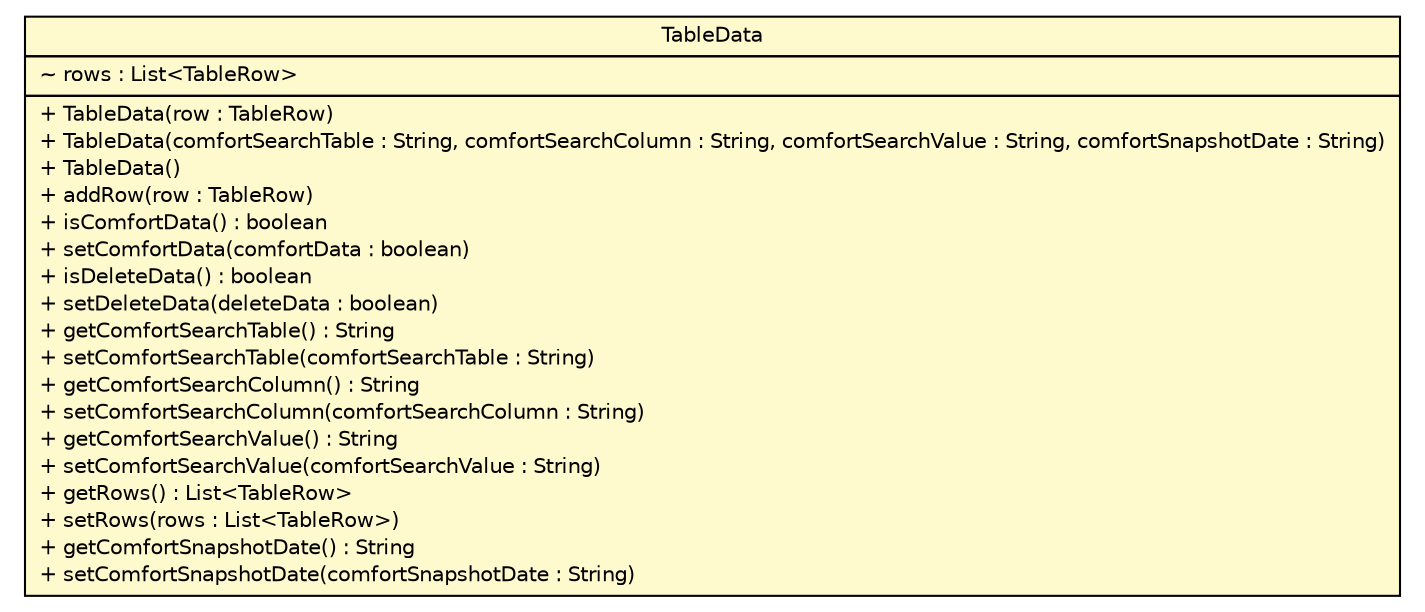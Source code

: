 #!/usr/local/bin/dot
#
# Class diagram 
# Generated by UMLGraph version R5_6-24-gf6e263 (http://www.umlgraph.org/)
#

digraph G {
	edge [fontname="Helvetica",fontsize=10,labelfontname="Helvetica",labelfontsize=10];
	node [fontname="Helvetica",fontsize=10,shape=plaintext];
	nodesep=0.25;
	ranksep=0.5;
	// nl.b3p.brmo.loader.util.TableData
	c2723 [label=<<table title="nl.b3p.brmo.loader.util.TableData" border="0" cellborder="1" cellspacing="0" cellpadding="2" port="p" bgcolor="lemonChiffon" href="./TableData.html">
		<tr><td><table border="0" cellspacing="0" cellpadding="1">
<tr><td align="center" balign="center"> TableData </td></tr>
		</table></td></tr>
		<tr><td><table border="0" cellspacing="0" cellpadding="1">
<tr><td align="left" balign="left"> ~ rows : List&lt;TableRow&gt; </td></tr>
		</table></td></tr>
		<tr><td><table border="0" cellspacing="0" cellpadding="1">
<tr><td align="left" balign="left"> + TableData(row : TableRow) </td></tr>
<tr><td align="left" balign="left"> + TableData(comfortSearchTable : String, comfortSearchColumn : String, comfortSearchValue : String, comfortSnapshotDate : String) </td></tr>
<tr><td align="left" balign="left"> + TableData() </td></tr>
<tr><td align="left" balign="left"> + addRow(row : TableRow) </td></tr>
<tr><td align="left" balign="left"> + isComfortData() : boolean </td></tr>
<tr><td align="left" balign="left"> + setComfortData(comfortData : boolean) </td></tr>
<tr><td align="left" balign="left"> + isDeleteData() : boolean </td></tr>
<tr><td align="left" balign="left"> + setDeleteData(deleteData : boolean) </td></tr>
<tr><td align="left" balign="left"> + getComfortSearchTable() : String </td></tr>
<tr><td align="left" balign="left"> + setComfortSearchTable(comfortSearchTable : String) </td></tr>
<tr><td align="left" balign="left"> + getComfortSearchColumn() : String </td></tr>
<tr><td align="left" balign="left"> + setComfortSearchColumn(comfortSearchColumn : String) </td></tr>
<tr><td align="left" balign="left"> + getComfortSearchValue() : String </td></tr>
<tr><td align="left" balign="left"> + setComfortSearchValue(comfortSearchValue : String) </td></tr>
<tr><td align="left" balign="left"> + getRows() : List&lt;TableRow&gt; </td></tr>
<tr><td align="left" balign="left"> + setRows(rows : List&lt;TableRow&gt;) </td></tr>
<tr><td align="left" balign="left"> + getComfortSnapshotDate() : String </td></tr>
<tr><td align="left" balign="left"> + setComfortSnapshotDate(comfortSnapshotDate : String) </td></tr>
		</table></td></tr>
		</table>>, URL="./TableData.html", fontname="Helvetica", fontcolor="black", fontsize=10.0];
}

